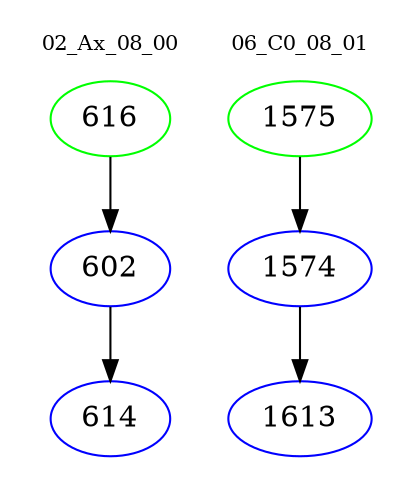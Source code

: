 digraph{
subgraph cluster_0 {
color = white
label = "02_Ax_08_00";
fontsize=10;
T0_616 [label="616", color="green"]
T0_616 -> T0_602 [color="black"]
T0_602 [label="602", color="blue"]
T0_602 -> T0_614 [color="black"]
T0_614 [label="614", color="blue"]
}
subgraph cluster_1 {
color = white
label = "06_C0_08_01";
fontsize=10;
T1_1575 [label="1575", color="green"]
T1_1575 -> T1_1574 [color="black"]
T1_1574 [label="1574", color="blue"]
T1_1574 -> T1_1613 [color="black"]
T1_1613 [label="1613", color="blue"]
}
}
